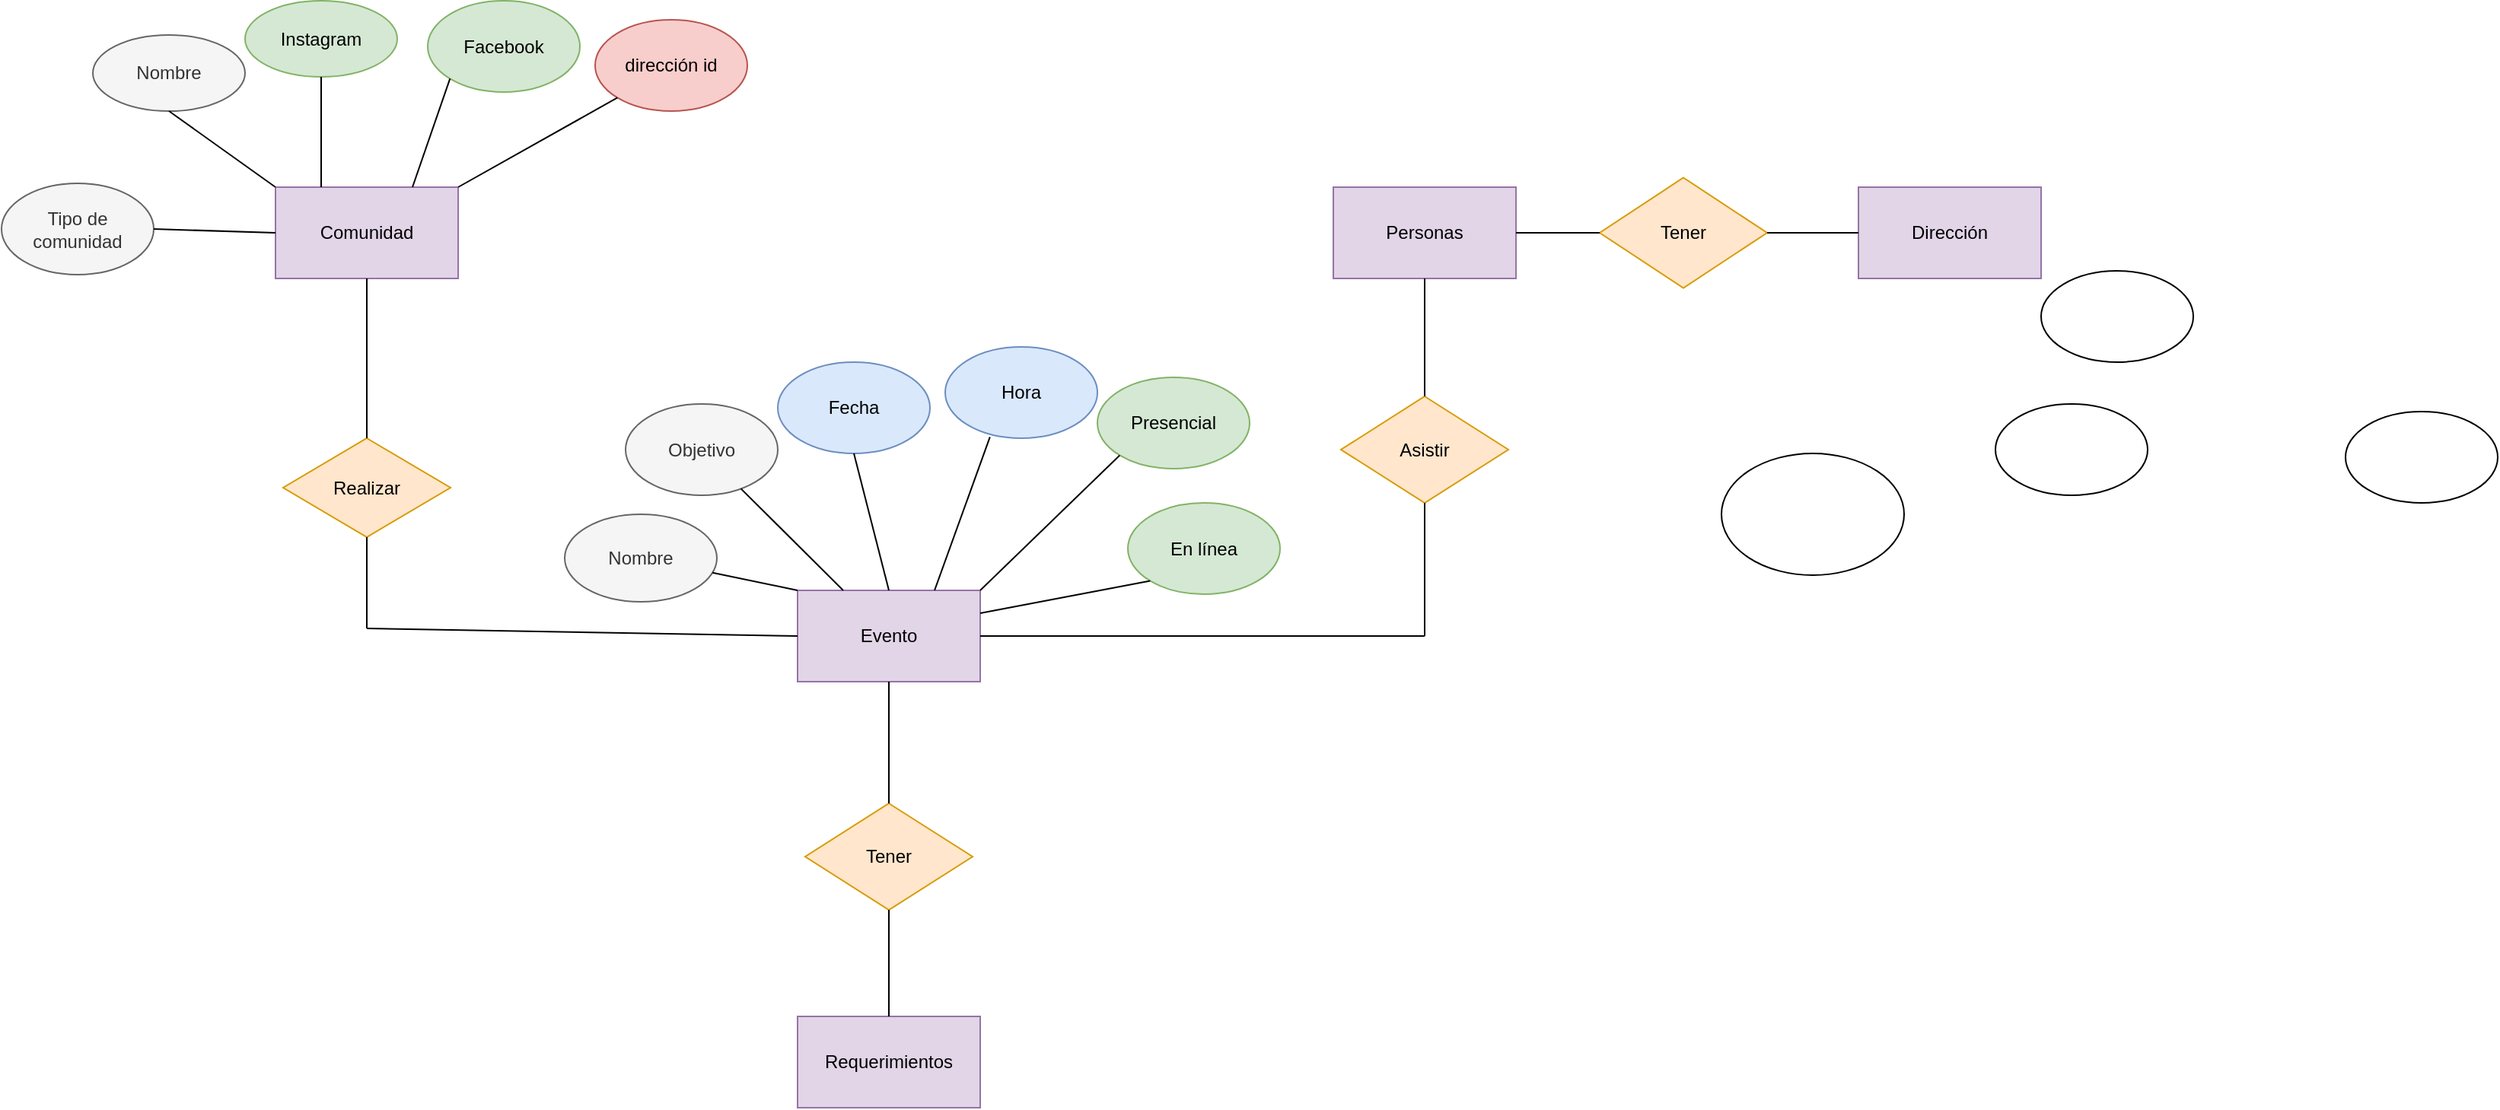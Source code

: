 <mxfile version="16.5.2" type="github">
  <diagram id="C5RBs43oDa-KdzZeNtuy" name="Page-1">
    <mxGraphModel dx="1113" dy="759" grid="1" gridSize="10" guides="1" tooltips="1" connect="1" arrows="1" fold="1" page="1" pageScale="1" pageWidth="827" pageHeight="1169" math="0" shadow="0">
      <root>
        <mxCell id="WIyWlLk6GJQsqaUBKTNV-0" />
        <mxCell id="WIyWlLk6GJQsqaUBKTNV-1" parent="WIyWlLk6GJQsqaUBKTNV-0" />
        <mxCell id="v5Hl_151OZphirrbcNyD-2" value="Comunidad" style="rounded=0;whiteSpace=wrap;html=1;fillColor=#e1d5e7;strokeColor=#9673a6;" vertex="1" parent="WIyWlLk6GJQsqaUBKTNV-1">
          <mxGeometry x="180" y="230" width="120" height="60" as="geometry" />
        </mxCell>
        <mxCell id="v5Hl_151OZphirrbcNyD-3" value="Tipo de comunidad" style="ellipse;whiteSpace=wrap;html=1;fillColor=#f5f5f5;fontColor=#333333;strokeColor=#666666;" vertex="1" parent="WIyWlLk6GJQsqaUBKTNV-1">
          <mxGeometry y="227.5" width="100" height="60" as="geometry" />
        </mxCell>
        <mxCell id="v5Hl_151OZphirrbcNyD-4" value="Fecha" style="ellipse;whiteSpace=wrap;html=1;fillColor=#dae8fc;strokeColor=#6c8ebf;" vertex="1" parent="WIyWlLk6GJQsqaUBKTNV-1">
          <mxGeometry x="510" y="345" width="100" height="60" as="geometry" />
        </mxCell>
        <mxCell id="v5Hl_151OZphirrbcNyD-5" value="Nombre" style="ellipse;whiteSpace=wrap;html=1;fillColor=#f5f5f5;fontColor=#333333;strokeColor=#666666;" vertex="1" parent="WIyWlLk6GJQsqaUBKTNV-1">
          <mxGeometry x="370" y="445" width="100" height="57.5" as="geometry" />
        </mxCell>
        <mxCell id="v5Hl_151OZphirrbcNyD-6" value="Objetivo" style="ellipse;whiteSpace=wrap;html=1;fillColor=#f5f5f5;fontColor=#333333;strokeColor=#666666;" vertex="1" parent="WIyWlLk6GJQsqaUBKTNV-1">
          <mxGeometry x="410" y="372.5" width="100" height="60" as="geometry" />
        </mxCell>
        <mxCell id="v5Hl_151OZphirrbcNyD-7" value="Facebook" style="ellipse;whiteSpace=wrap;html=1;fillColor=#d5e8d4;strokeColor=#82b366;" vertex="1" parent="WIyWlLk6GJQsqaUBKTNV-1">
          <mxGeometry x="280" y="107.5" width="100" height="60" as="geometry" />
        </mxCell>
        <mxCell id="v5Hl_151OZphirrbcNyD-8" value="Instagram" style="ellipse;whiteSpace=wrap;html=1;fillColor=#d5e8d4;strokeColor=#82b366;" vertex="1" parent="WIyWlLk6GJQsqaUBKTNV-1">
          <mxGeometry x="160" y="107.5" width="100" height="50" as="geometry" />
        </mxCell>
        <mxCell id="v5Hl_151OZphirrbcNyD-9" value="Nombre" style="ellipse;whiteSpace=wrap;html=1;fillColor=#f5f5f5;fontColor=#333333;strokeColor=#666666;" vertex="1" parent="WIyWlLk6GJQsqaUBKTNV-1">
          <mxGeometry x="60" y="130" width="100" height="50" as="geometry" />
        </mxCell>
        <mxCell id="v5Hl_151OZphirrbcNyD-11" value="dirección id" style="ellipse;whiteSpace=wrap;html=1;fillColor=#f8cecc;strokeColor=#b85450;" vertex="1" parent="WIyWlLk6GJQsqaUBKTNV-1">
          <mxGeometry x="390" y="120" width="100" height="60" as="geometry" />
        </mxCell>
        <mxCell id="v5Hl_151OZphirrbcNyD-12" value="" style="endArrow=none;html=1;rounded=0;exitX=1;exitY=0;exitDx=0;exitDy=0;entryX=0;entryY=1;entryDx=0;entryDy=0;" edge="1" parent="WIyWlLk6GJQsqaUBKTNV-1" source="v5Hl_151OZphirrbcNyD-2" target="v5Hl_151OZphirrbcNyD-11">
          <mxGeometry width="50" height="50" relative="1" as="geometry">
            <mxPoint x="390" y="350" as="sourcePoint" />
            <mxPoint x="440" y="300" as="targetPoint" />
          </mxGeometry>
        </mxCell>
        <mxCell id="v5Hl_151OZphirrbcNyD-13" value="" style="endArrow=none;html=1;rounded=0;exitX=0.75;exitY=0;exitDx=0;exitDy=0;entryX=0;entryY=1;entryDx=0;entryDy=0;" edge="1" parent="WIyWlLk6GJQsqaUBKTNV-1" source="v5Hl_151OZphirrbcNyD-2" target="v5Hl_151OZphirrbcNyD-7">
          <mxGeometry width="50" height="50" relative="1" as="geometry">
            <mxPoint x="390" y="350" as="sourcePoint" />
            <mxPoint x="440" y="300" as="targetPoint" />
            <Array as="points" />
          </mxGeometry>
        </mxCell>
        <mxCell id="v5Hl_151OZphirrbcNyD-16" value="" style="endArrow=none;html=1;rounded=0;entryX=0.5;entryY=1;entryDx=0;entryDy=0;exitX=0.25;exitY=0;exitDx=0;exitDy=0;" edge="1" parent="WIyWlLk6GJQsqaUBKTNV-1" source="v5Hl_151OZphirrbcNyD-2" target="v5Hl_151OZphirrbcNyD-8">
          <mxGeometry width="50" height="50" relative="1" as="geometry">
            <mxPoint x="210" y="240" as="sourcePoint" />
            <mxPoint x="230" y="190" as="targetPoint" />
          </mxGeometry>
        </mxCell>
        <mxCell id="v5Hl_151OZphirrbcNyD-17" value="" style="endArrow=none;html=1;rounded=0;exitX=1;exitY=0.5;exitDx=0;exitDy=0;entryX=0;entryY=0.5;entryDx=0;entryDy=0;" edge="1" parent="WIyWlLk6GJQsqaUBKTNV-1" source="v5Hl_151OZphirrbcNyD-3" target="v5Hl_151OZphirrbcNyD-2">
          <mxGeometry width="50" height="50" relative="1" as="geometry">
            <mxPoint x="100" y="310" as="sourcePoint" />
            <mxPoint x="150" y="260" as="targetPoint" />
          </mxGeometry>
        </mxCell>
        <mxCell id="v5Hl_151OZphirrbcNyD-18" value="" style="endArrow=none;html=1;rounded=0;exitX=0.5;exitY=1;exitDx=0;exitDy=0;entryX=0;entryY=0;entryDx=0;entryDy=0;" edge="1" parent="WIyWlLk6GJQsqaUBKTNV-1" source="v5Hl_151OZphirrbcNyD-9" target="v5Hl_151OZphirrbcNyD-2">
          <mxGeometry width="50" height="50" relative="1" as="geometry">
            <mxPoint x="140" y="240" as="sourcePoint" />
            <mxPoint x="190" y="190" as="targetPoint" />
          </mxGeometry>
        </mxCell>
        <mxCell id="v5Hl_151OZphirrbcNyD-20" value="Evento" style="rounded=0;whiteSpace=wrap;html=1;fillColor=#e1d5e7;strokeColor=#9673a6;" vertex="1" parent="WIyWlLk6GJQsqaUBKTNV-1">
          <mxGeometry x="523" y="495" width="120" height="60" as="geometry" />
        </mxCell>
        <mxCell id="v5Hl_151OZphirrbcNyD-21" value="Realizar" style="rhombus;whiteSpace=wrap;html=1;fillColor=#ffe6cc;strokeColor=#d79b00;" vertex="1" parent="WIyWlLk6GJQsqaUBKTNV-1">
          <mxGeometry x="185" y="395" width="110" height="65" as="geometry" />
        </mxCell>
        <mxCell id="v5Hl_151OZphirrbcNyD-23" value="" style="endArrow=none;html=1;rounded=0;entryX=0;entryY=0.5;entryDx=0;entryDy=0;" edge="1" parent="WIyWlLk6GJQsqaUBKTNV-1" target="v5Hl_151OZphirrbcNyD-20">
          <mxGeometry width="50" height="50" relative="1" as="geometry">
            <mxPoint x="240" y="520" as="sourcePoint" />
            <mxPoint x="520" y="525" as="targetPoint" />
          </mxGeometry>
        </mxCell>
        <mxCell id="v5Hl_151OZphirrbcNyD-24" value="En línea" style="ellipse;whiteSpace=wrap;html=1;fillColor=#d5e8d4;strokeColor=#82b366;" vertex="1" parent="WIyWlLk6GJQsqaUBKTNV-1">
          <mxGeometry x="740" y="437.5" width="100" height="60" as="geometry" />
        </mxCell>
        <mxCell id="v5Hl_151OZphirrbcNyD-25" value="Presencial" style="ellipse;whiteSpace=wrap;html=1;fillColor=#d5e8d4;strokeColor=#82b366;" vertex="1" parent="WIyWlLk6GJQsqaUBKTNV-1">
          <mxGeometry x="720" y="355" width="100" height="60" as="geometry" />
        </mxCell>
        <mxCell id="v5Hl_151OZphirrbcNyD-26" value="Hora" style="ellipse;whiteSpace=wrap;html=1;fillColor=#dae8fc;strokeColor=#6c8ebf;" vertex="1" parent="WIyWlLk6GJQsqaUBKTNV-1">
          <mxGeometry x="620" y="335" width="100" height="60" as="geometry" />
        </mxCell>
        <mxCell id="v5Hl_151OZphirrbcNyD-27" value="" style="endArrow=none;html=1;rounded=0;exitX=0.75;exitY=0;exitDx=0;exitDy=0;entryX=0.294;entryY=0.987;entryDx=0;entryDy=0;entryPerimeter=0;" edge="1" parent="WIyWlLk6GJQsqaUBKTNV-1" source="v5Hl_151OZphirrbcNyD-20" target="v5Hl_151OZphirrbcNyD-26">
          <mxGeometry width="50" height="50" relative="1" as="geometry">
            <mxPoint x="693" y="455" as="sourcePoint" />
            <mxPoint x="743" y="405" as="targetPoint" />
          </mxGeometry>
        </mxCell>
        <mxCell id="v5Hl_151OZphirrbcNyD-28" value="" style="endArrow=none;html=1;rounded=0;exitX=1;exitY=0.25;exitDx=0;exitDy=0;entryX=0;entryY=1;entryDx=0;entryDy=0;" edge="1" parent="WIyWlLk6GJQsqaUBKTNV-1" source="v5Hl_151OZphirrbcNyD-20" target="v5Hl_151OZphirrbcNyD-24">
          <mxGeometry width="50" height="50" relative="1" as="geometry">
            <mxPoint x="713" y="565" as="sourcePoint" />
            <mxPoint x="763" y="515" as="targetPoint" />
          </mxGeometry>
        </mxCell>
        <mxCell id="v5Hl_151OZphirrbcNyD-29" value="" style="endArrow=none;html=1;rounded=0;entryX=0;entryY=0;entryDx=0;entryDy=0;" edge="1" parent="WIyWlLk6GJQsqaUBKTNV-1" source="v5Hl_151OZphirrbcNyD-5" target="v5Hl_151OZphirrbcNyD-20">
          <mxGeometry width="50" height="50" relative="1" as="geometry">
            <mxPoint x="500" y="455" as="sourcePoint" />
            <mxPoint x="550" y="405" as="targetPoint" />
          </mxGeometry>
        </mxCell>
        <mxCell id="v5Hl_151OZphirrbcNyD-30" value="" style="endArrow=none;html=1;rounded=0;exitX=0.5;exitY=0;exitDx=0;exitDy=0;entryX=0.5;entryY=1;entryDx=0;entryDy=0;" edge="1" parent="WIyWlLk6GJQsqaUBKTNV-1" source="v5Hl_151OZphirrbcNyD-20" target="v5Hl_151OZphirrbcNyD-4">
          <mxGeometry width="50" height="50" relative="1" as="geometry">
            <mxPoint x="573" y="455" as="sourcePoint" />
            <mxPoint x="623" y="405" as="targetPoint" />
          </mxGeometry>
        </mxCell>
        <mxCell id="v5Hl_151OZphirrbcNyD-31" value="" style="endArrow=none;html=1;rounded=0;exitX=1;exitY=0;exitDx=0;exitDy=0;entryX=0;entryY=1;entryDx=0;entryDy=0;" edge="1" parent="WIyWlLk6GJQsqaUBKTNV-1" source="v5Hl_151OZphirrbcNyD-20" target="v5Hl_151OZphirrbcNyD-25">
          <mxGeometry width="50" height="50" relative="1" as="geometry">
            <mxPoint x="718" y="492.5" as="sourcePoint" />
            <mxPoint x="768" y="442.5" as="targetPoint" />
          </mxGeometry>
        </mxCell>
        <mxCell id="v5Hl_151OZphirrbcNyD-32" value="" style="endArrow=none;html=1;rounded=0;exitX=0.25;exitY=0;exitDx=0;exitDy=0;" edge="1" parent="WIyWlLk6GJQsqaUBKTNV-1" source="v5Hl_151OZphirrbcNyD-20" target="v5Hl_151OZphirrbcNyD-6">
          <mxGeometry width="50" height="50" relative="1" as="geometry">
            <mxPoint x="493" y="460" as="sourcePoint" />
            <mxPoint x="543" y="410" as="targetPoint" />
          </mxGeometry>
        </mxCell>
        <mxCell id="v5Hl_151OZphirrbcNyD-34" value="Tener" style="rhombus;whiteSpace=wrap;html=1;fillColor=#ffe6cc;strokeColor=#d79b00;" vertex="1" parent="WIyWlLk6GJQsqaUBKTNV-1">
          <mxGeometry x="528" y="635" width="110" height="70" as="geometry" />
        </mxCell>
        <mxCell id="v5Hl_151OZphirrbcNyD-35" value="" style="endArrow=none;html=1;rounded=0;" edge="1" parent="WIyWlLk6GJQsqaUBKTNV-1">
          <mxGeometry width="50" height="50" relative="1" as="geometry">
            <mxPoint x="583" y="635" as="sourcePoint" />
            <mxPoint x="583" y="555" as="targetPoint" />
          </mxGeometry>
        </mxCell>
        <mxCell id="v5Hl_151OZphirrbcNyD-36" value="Requerimientos" style="rounded=0;whiteSpace=wrap;html=1;fillColor=#e1d5e7;strokeColor=#9673a6;" vertex="1" parent="WIyWlLk6GJQsqaUBKTNV-1">
          <mxGeometry x="523" y="775" width="120" height="60" as="geometry" />
        </mxCell>
        <mxCell id="v5Hl_151OZphirrbcNyD-37" value="" style="endArrow=none;html=1;rounded=0;exitX=0.5;exitY=0;exitDx=0;exitDy=0;" edge="1" parent="WIyWlLk6GJQsqaUBKTNV-1" source="v5Hl_151OZphirrbcNyD-36">
          <mxGeometry width="50" height="50" relative="1" as="geometry">
            <mxPoint x="533" y="755" as="sourcePoint" />
            <mxPoint x="583" y="705" as="targetPoint" />
          </mxGeometry>
        </mxCell>
        <mxCell id="v5Hl_151OZphirrbcNyD-39" value="Asistir" style="rhombus;whiteSpace=wrap;html=1;fillColor=#ffe6cc;strokeColor=#d79b00;" vertex="1" parent="WIyWlLk6GJQsqaUBKTNV-1">
          <mxGeometry x="880" y="367.5" width="110" height="70" as="geometry" />
        </mxCell>
        <mxCell id="v5Hl_151OZphirrbcNyD-40" value="" style="endArrow=none;html=1;rounded=0;exitX=1;exitY=0.5;exitDx=0;exitDy=0;" edge="1" parent="WIyWlLk6GJQsqaUBKTNV-1" source="v5Hl_151OZphirrbcNyD-20">
          <mxGeometry width="50" height="50" relative="1" as="geometry">
            <mxPoint x="650" y="525" as="sourcePoint" />
            <mxPoint x="935" y="525" as="targetPoint" />
          </mxGeometry>
        </mxCell>
        <mxCell id="v5Hl_151OZphirrbcNyD-41" value="" style="endArrow=none;html=1;rounded=0;exitX=0.5;exitY=1;exitDx=0;exitDy=0;" edge="1" parent="WIyWlLk6GJQsqaUBKTNV-1" source="v5Hl_151OZphirrbcNyD-2" target="v5Hl_151OZphirrbcNyD-21">
          <mxGeometry width="50" height="50" relative="1" as="geometry">
            <mxPoint x="240" y="300" as="sourcePoint" />
            <mxPoint x="463" y="260" as="targetPoint" />
          </mxGeometry>
        </mxCell>
        <mxCell id="v5Hl_151OZphirrbcNyD-42" value="" style="endArrow=none;html=1;rounded=0;entryX=0.5;entryY=1;entryDx=0;entryDy=0;" edge="1" parent="WIyWlLk6GJQsqaUBKTNV-1" target="v5Hl_151OZphirrbcNyD-21">
          <mxGeometry width="50" height="50" relative="1" as="geometry">
            <mxPoint x="240" y="520" as="sourcePoint" />
            <mxPoint x="680" y="500" as="targetPoint" />
          </mxGeometry>
        </mxCell>
        <mxCell id="v5Hl_151OZphirrbcNyD-43" value="Personas" style="rounded=0;whiteSpace=wrap;html=1;fillColor=#e1d5e7;strokeColor=#9673a6;" vertex="1" parent="WIyWlLk6GJQsqaUBKTNV-1">
          <mxGeometry x="875" y="230" width="120" height="60" as="geometry" />
        </mxCell>
        <mxCell id="v5Hl_151OZphirrbcNyD-44" value="" style="endArrow=none;html=1;rounded=0;exitX=0.5;exitY=1;exitDx=0;exitDy=0;" edge="1" parent="WIyWlLk6GJQsqaUBKTNV-1" source="v5Hl_151OZphirrbcNyD-39">
          <mxGeometry width="50" height="50" relative="1" as="geometry">
            <mxPoint x="940" y="532.5" as="sourcePoint" />
            <mxPoint x="935" y="525" as="targetPoint" />
            <Array as="points" />
          </mxGeometry>
        </mxCell>
        <mxCell id="v5Hl_151OZphirrbcNyD-48" value="" style="endArrow=none;html=1;rounded=0;exitX=0.5;exitY=0;exitDx=0;exitDy=0;entryX=0.5;entryY=1;entryDx=0;entryDy=0;" edge="1" parent="WIyWlLk6GJQsqaUBKTNV-1" source="v5Hl_151OZphirrbcNyD-39" target="v5Hl_151OZphirrbcNyD-43">
          <mxGeometry width="50" height="50" relative="1" as="geometry">
            <mxPoint x="900" y="350" as="sourcePoint" />
            <mxPoint x="935" y="310" as="targetPoint" />
          </mxGeometry>
        </mxCell>
        <mxCell id="v5Hl_151OZphirrbcNyD-50" value="Tener&lt;br&gt;" style="rhombus;whiteSpace=wrap;html=1;fillColor=#ffe6cc;strokeColor=#d79b00;" vertex="1" parent="WIyWlLk6GJQsqaUBKTNV-1">
          <mxGeometry x="1050" y="223.75" width="110" height="72.5" as="geometry" />
        </mxCell>
        <mxCell id="v5Hl_151OZphirrbcNyD-51" value="" style="endArrow=none;html=1;rounded=0;entryX=0;entryY=0.5;entryDx=0;entryDy=0;exitX=1;exitY=0.5;exitDx=0;exitDy=0;" edge="1" parent="WIyWlLk6GJQsqaUBKTNV-1" source="v5Hl_151OZphirrbcNyD-43" target="v5Hl_151OZphirrbcNyD-50">
          <mxGeometry width="50" height="50" relative="1" as="geometry">
            <mxPoint x="1000" y="370" as="sourcePoint" />
            <mxPoint x="1050" y="320" as="targetPoint" />
          </mxGeometry>
        </mxCell>
        <mxCell id="v5Hl_151OZphirrbcNyD-52" value="Dirección" style="rounded=0;whiteSpace=wrap;html=1;fillColor=#e1d5e7;strokeColor=#9673a6;" vertex="1" parent="WIyWlLk6GJQsqaUBKTNV-1">
          <mxGeometry x="1220" y="230" width="120" height="60" as="geometry" />
        </mxCell>
        <mxCell id="v5Hl_151OZphirrbcNyD-53" value="" style="endArrow=none;html=1;rounded=0;entryX=0;entryY=0.5;entryDx=0;entryDy=0;" edge="1" parent="WIyWlLk6GJQsqaUBKTNV-1" source="v5Hl_151OZphirrbcNyD-50" target="v5Hl_151OZphirrbcNyD-52">
          <mxGeometry width="50" height="50" relative="1" as="geometry">
            <mxPoint x="1160" y="360" as="sourcePoint" />
            <mxPoint x="1210" y="310" as="targetPoint" />
          </mxGeometry>
        </mxCell>
        <mxCell id="v5Hl_151OZphirrbcNyD-54" value="" style="ellipse;whiteSpace=wrap;html=1;" vertex="1" parent="WIyWlLk6GJQsqaUBKTNV-1">
          <mxGeometry x="1130" y="405" width="120" height="80" as="geometry" />
        </mxCell>
        <mxCell id="v5Hl_151OZphirrbcNyD-56" value="" style="ellipse;whiteSpace=wrap;html=1;" vertex="1" parent="WIyWlLk6GJQsqaUBKTNV-1">
          <mxGeometry x="1540" y="377.5" width="100" height="60" as="geometry" />
        </mxCell>
        <mxCell id="v5Hl_151OZphirrbcNyD-57" value="" style="ellipse;whiteSpace=wrap;html=1;" vertex="1" parent="WIyWlLk6GJQsqaUBKTNV-1">
          <mxGeometry x="1340" y="285" width="100" height="60" as="geometry" />
        </mxCell>
        <mxCell id="v5Hl_151OZphirrbcNyD-58" value="" style="ellipse;whiteSpace=wrap;html=1;" vertex="1" parent="WIyWlLk6GJQsqaUBKTNV-1">
          <mxGeometry x="1310" y="372.5" width="100" height="60" as="geometry" />
        </mxCell>
      </root>
    </mxGraphModel>
  </diagram>
</mxfile>
